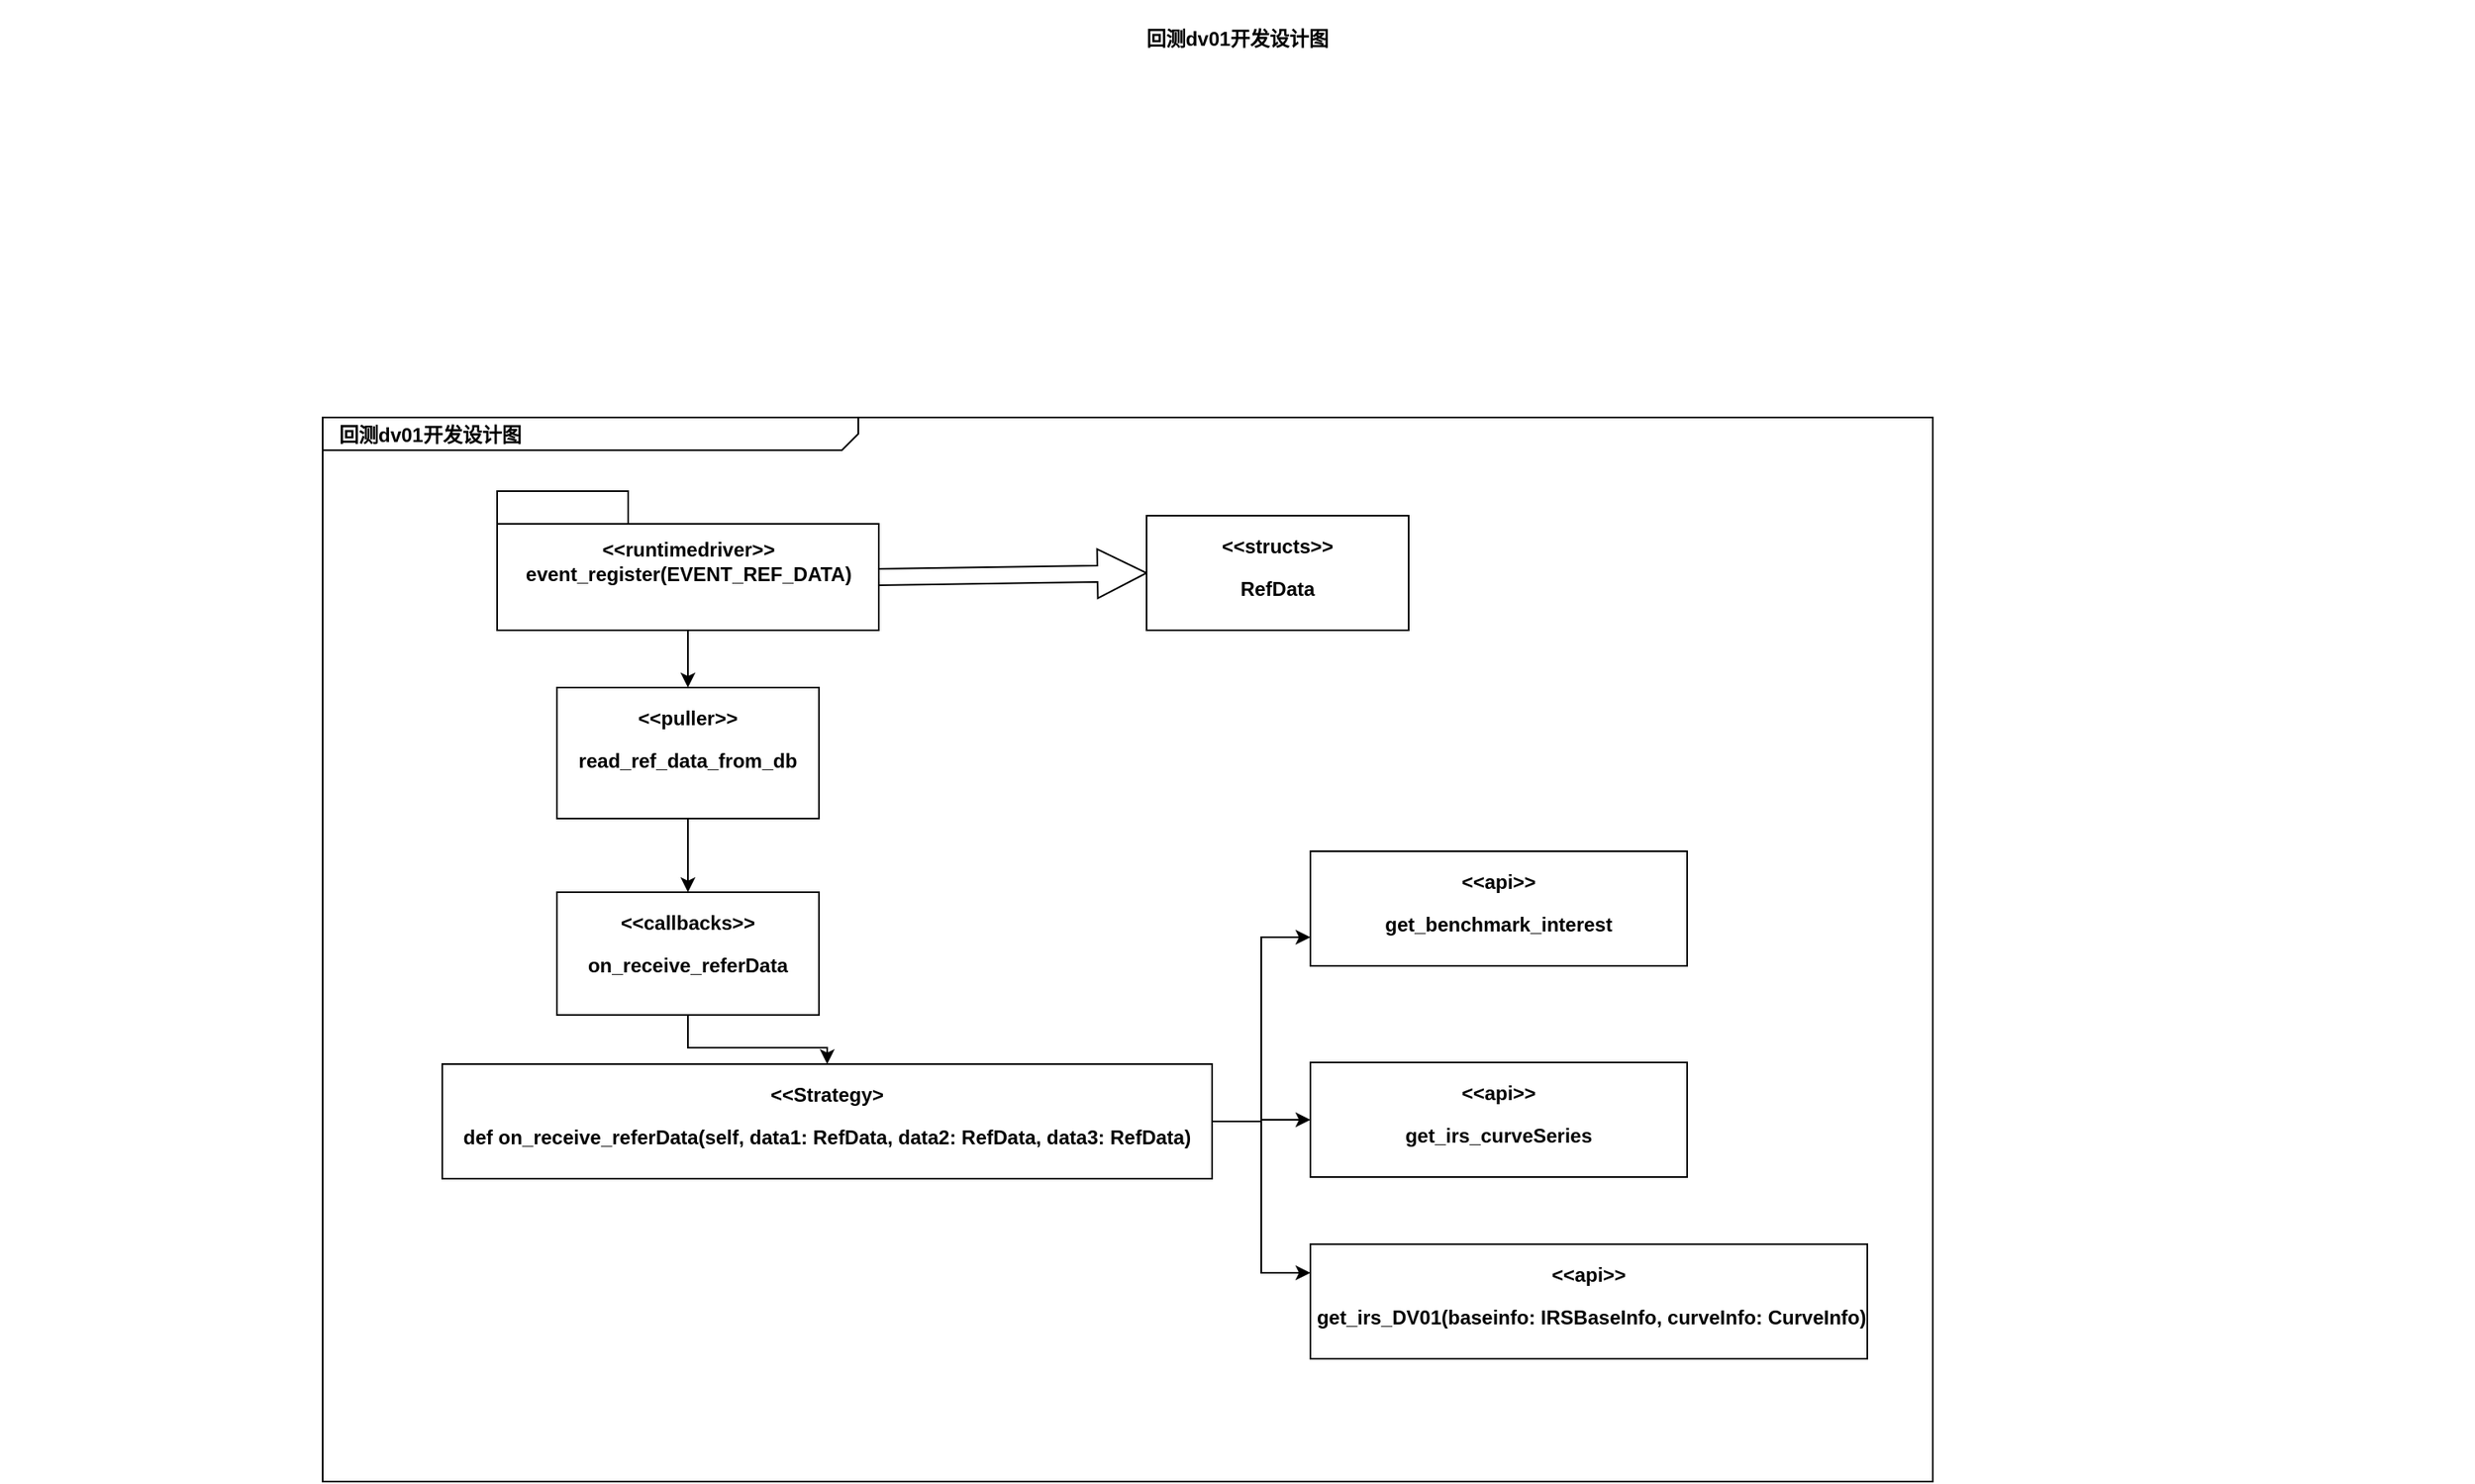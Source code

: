 <mxfile version="20.2.3" type="github">
  <diagram name="Page-1" id="929967ad-93f9-6ef4-fab6-5d389245f69c">
    <mxGraphModel dx="1188" dy="668" grid="1" gridSize="10" guides="1" tooltips="1" connect="1" arrows="1" fold="1" page="1" pageScale="1.5" pageWidth="1169" pageHeight="826" background="none" math="0" shadow="0">
      <root>
        <mxCell id="0" style=";html=1;" />
        <mxCell id="1" style=";html=1;" parent="0" />
        <mxCell id="1672d66443f91eb5-1" value="&lt;p style=&quot;margin: 0px ; margin-top: 4px ; margin-left: 10px ; text-align: left&quot;&gt;&lt;b&gt;回测dv01开发设计图&lt;/b&gt;&lt;/p&gt;" style="html=1;strokeWidth=1;shape=mxgraph.sysml.package;html=1;overflow=fill;whiteSpace=wrap;fillColor=none;gradientColor=none;fontSize=12;align=center;labelX=327.64;" parent="1" vertex="1">
          <mxGeometry x="317" y="295" width="983" height="650" as="geometry" />
        </mxCell>
        <mxCell id="jztgn6ne6bUseThg9FG1-3" style="edgeStyle=orthogonalEdgeStyle;shape=arrow;rounded=0;orthogonalLoop=1;jettySize=auto;html=1;entryX=0;entryY=0.5;entryDx=0;entryDy=0;exitX=0;exitY=0;exitDx=233.0;exitDy=52.5;exitPerimeter=0;" edge="1" parent="1" source="1672d66443f91eb5-2" target="1672d66443f91eb5-9">
          <mxGeometry relative="1" as="geometry" />
        </mxCell>
        <mxCell id="jztgn6ne6bUseThg9FG1-5" value="" style="edgeStyle=orthogonalEdgeStyle;rounded=0;orthogonalLoop=1;jettySize=auto;html=1;" edge="1" parent="1" source="1672d66443f91eb5-2" target="1672d66443f91eb5-4">
          <mxGeometry relative="1" as="geometry" />
        </mxCell>
        <mxCell id="1672d66443f91eb5-2" value="&amp;lt;&amp;lt;runtimedriver&amp;gt;&amp;gt;&lt;br&gt;event_register(EVENT_REF_DATA)" style="shape=folder;tabWidth=80;tabHeight=20;tabPosition=left;strokeWidth=1;html=1;whiteSpace=wrap;align=center;fontSize=12;fontStyle=1" parent="1" vertex="1">
          <mxGeometry x="423.5" y="340" width="233" height="85" as="geometry" />
        </mxCell>
        <mxCell id="jztgn6ne6bUseThg9FG1-6" value="" style="edgeStyle=orthogonalEdgeStyle;rounded=0;orthogonalLoop=1;jettySize=auto;html=1;" edge="1" parent="1" source="1672d66443f91eb5-4" target="1672d66443f91eb5-8">
          <mxGeometry relative="1" as="geometry" />
        </mxCell>
        <mxCell id="1672d66443f91eb5-4" value="&lt;p&gt;&amp;lt;&amp;lt;puller&amp;gt;&amp;gt;&lt;/p&gt;&lt;p&gt;read_ref_data_from_db&lt;br&gt;&lt;/p&gt;" style="shape=rect;html=1;overflow=fill;whiteSpace=wrap;align=center;fontStyle=1" parent="1" vertex="1">
          <mxGeometry x="460" y="460" width="160" height="80" as="geometry" />
        </mxCell>
        <mxCell id="jztgn6ne6bUseThg9FG1-7" style="edgeStyle=orthogonalEdgeStyle;rounded=0;orthogonalLoop=1;jettySize=auto;html=1;exitX=1;exitY=0.5;exitDx=0;exitDy=0;entryX=0;entryY=0.75;entryDx=0;entryDy=0;" edge="1" parent="1" source="1672d66443f91eb5-5" target="1672d66443f91eb5-7">
          <mxGeometry relative="1" as="geometry" />
        </mxCell>
        <mxCell id="jztgn6ne6bUseThg9FG1-8" style="edgeStyle=orthogonalEdgeStyle;rounded=0;orthogonalLoop=1;jettySize=auto;html=1;exitX=1;exitY=0.5;exitDx=0;exitDy=0;" edge="1" parent="1" source="1672d66443f91eb5-5" target="jztgn6ne6bUseThg9FG1-1">
          <mxGeometry relative="1" as="geometry" />
        </mxCell>
        <mxCell id="jztgn6ne6bUseThg9FG1-9" style="edgeStyle=orthogonalEdgeStyle;rounded=0;orthogonalLoop=1;jettySize=auto;html=1;entryX=0;entryY=0.25;entryDx=0;entryDy=0;" edge="1" parent="1" source="1672d66443f91eb5-5" target="jztgn6ne6bUseThg9FG1-2">
          <mxGeometry relative="1" as="geometry" />
        </mxCell>
        <mxCell id="1672d66443f91eb5-5" value="&lt;p&gt;&amp;lt;&amp;lt;Strategy&amp;gt;&lt;/p&gt;&lt;p&gt;def on_receive_referData(self, data1: RefData, data2: RefData, data3: RefData)&lt;/p&gt;" style="shape=rect;html=1;overflow=fill;whiteSpace=wrap;align=center;fontStyle=1" parent="1" vertex="1">
          <mxGeometry x="390" y="690" width="470" height="70" as="geometry" />
        </mxCell>
        <mxCell id="1672d66443f91eb5-7" value="&lt;p&gt;&amp;lt;&amp;lt;api&amp;gt;&amp;gt;&lt;/p&gt;&lt;p&gt;get_benchmark_interest&lt;br&gt;&lt;/p&gt;" style="shape=rect;html=1;overflow=fill;whiteSpace=wrap;align=center;fontStyle=1" parent="1" vertex="1">
          <mxGeometry x="920" y="560" width="230" height="70" as="geometry" />
        </mxCell>
        <mxCell id="jztgn6ne6bUseThg9FG1-4" value="" style="edgeStyle=orthogonalEdgeStyle;rounded=0;orthogonalLoop=1;jettySize=auto;html=1;" edge="1" parent="1" source="1672d66443f91eb5-8" target="1672d66443f91eb5-5">
          <mxGeometry relative="1" as="geometry" />
        </mxCell>
        <mxCell id="1672d66443f91eb5-8" value="&lt;p&gt;&amp;lt;&amp;lt;callbacks&amp;gt;&amp;gt;&lt;/p&gt;&lt;p&gt;on_receive_referData&lt;br&gt;&lt;/p&gt;" style="shape=rect;html=1;overflow=fill;whiteSpace=wrap;align=center;fontStyle=1" parent="1" vertex="1">
          <mxGeometry x="460" y="585" width="160" height="75" as="geometry" />
        </mxCell>
        <mxCell id="1672d66443f91eb5-9" value="&lt;p&gt;&amp;lt;&amp;lt;structs&amp;gt;&amp;gt;&lt;/p&gt;&lt;p&gt;RefData&lt;br&gt;&lt;/p&gt;" style="shape=rect;html=1;overflow=fill;whiteSpace=wrap;align=center;fontStyle=1" parent="1" vertex="1">
          <mxGeometry x="820" y="355" width="160" height="70" as="geometry" />
        </mxCell>
        <mxCell id="1672d66443f91eb5-23" value="&lt;b style=&quot;font-size: 12px; text-align: left;&quot;&gt;回测dv01开发设计图&lt;/b&gt;" style="text;strokeColor=none;fillColor=none;html=1;fontSize=24;fontStyle=1;verticalAlign=middle;align=center;" parent="1" vertex="1">
          <mxGeometry x="120" y="40" width="1510" height="40" as="geometry" />
        </mxCell>
        <mxCell id="jztgn6ne6bUseThg9FG1-1" value="&lt;p&gt;&amp;lt;&amp;lt;api&amp;gt;&amp;gt;&lt;/p&gt;get_irs_curveSeries" style="shape=rect;html=1;overflow=fill;whiteSpace=wrap;align=center;fontStyle=1" vertex="1" parent="1">
          <mxGeometry x="920" y="689" width="230" height="70" as="geometry" />
        </mxCell>
        <mxCell id="jztgn6ne6bUseThg9FG1-2" value="&lt;p&gt;&amp;lt;&amp;lt;api&amp;gt;&amp;gt;&lt;/p&gt;&lt;p&gt;&lt;span style=&quot;background-color: initial;&quot;&gt;&amp;nbsp;get_irs_DV01(baseinfo: IRSBaseInfo, curveInfo: CurveInfo)&lt;/span&gt;&lt;/p&gt;" style="shape=rect;html=1;overflow=fill;whiteSpace=wrap;align=center;fontStyle=1" vertex="1" parent="1">
          <mxGeometry x="920" y="800" width="340" height="70" as="geometry" />
        </mxCell>
      </root>
    </mxGraphModel>
  </diagram>
</mxfile>

